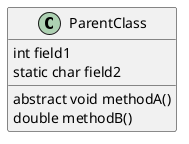 @startuml
class ParentClass{
    int field1
    static char field2
    abstract void methodA()
    double methodB()
}
@enduml